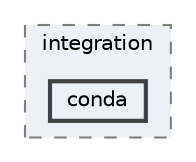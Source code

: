 digraph "/home/ale/sparse-matrix/json/docs/mkdocs/docs/integration/conda"
{
 // LATEX_PDF_SIZE
  bgcolor="transparent";
  edge [fontname=Helvetica,fontsize=10,labelfontname=Helvetica,labelfontsize=10];
  node [fontname=Helvetica,fontsize=10,shape=box,height=0.2,width=0.4];
  compound=true
  subgraph clusterdir_19b36ec3831896adaf9b65df7b7b5c1a {
    graph [ bgcolor="#edf0f7", pencolor="grey50", label="integration", fontname=Helvetica,fontsize=10 style="filled,dashed", URL="dir_19b36ec3831896adaf9b65df7b7b5c1a.html",tooltip=""]
  dir_5755e9969345968299f81fdfd4734d68 [label="conda", fillcolor="#edf0f7", color="grey25", style="filled,bold", URL="dir_5755e9969345968299f81fdfd4734d68.html",tooltip=""];
  }
}

